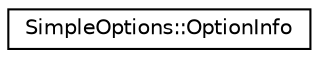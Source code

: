 digraph "Graphical Class Hierarchy"
{
  edge [fontname="Helvetica",fontsize="10",labelfontname="Helvetica",labelfontsize="10"];
  node [fontname="Helvetica",fontsize="10",shape=record];
  rankdir="LR";
  Node0 [label="SimpleOptions::OptionInfo",height=0.2,width=0.4,color="black", fillcolor="white", style="filled",URL="$structkaldi_1_1SimpleOptions_1_1OptionInfo.html"];
}
